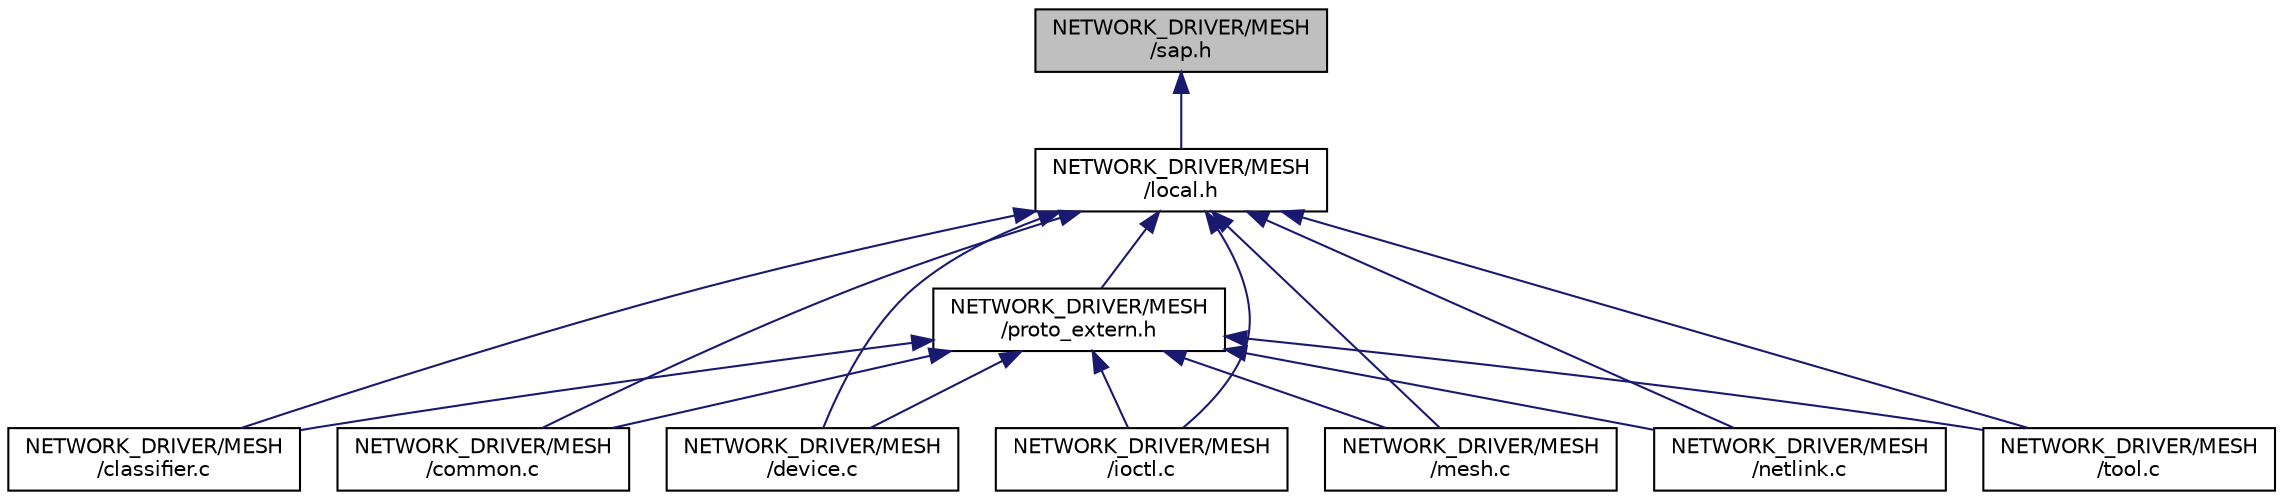 digraph "NETWORK_DRIVER/MESH/sap.h"
{
 // LATEX_PDF_SIZE
  edge [fontname="Helvetica",fontsize="10",labelfontname="Helvetica",labelfontsize="10"];
  node [fontname="Helvetica",fontsize="10",shape=record];
  Node1 [label="NETWORK_DRIVER/MESH\l/sap.h",height=0.2,width=0.4,color="black", fillcolor="grey75", style="filled", fontcolor="black",tooltip=" "];
  Node1 -> Node2 [dir="back",color="midnightblue",fontsize="10",style="solid",fontname="Helvetica"];
  Node2 [label="NETWORK_DRIVER/MESH\l/local.h",height=0.2,width=0.4,color="black", fillcolor="white", style="filled",URL="$MESH_2local_8h.html",tooltip=" "];
  Node2 -> Node3 [dir="back",color="midnightblue",fontsize="10",style="solid",fontname="Helvetica"];
  Node3 [label="NETWORK_DRIVER/MESH\l/classifier.c",height=0.2,width=0.4,color="black", fillcolor="white", style="filled",URL="$MESH_2classifier_8c.html",tooltip="Classify IP packets."];
  Node2 -> Node4 [dir="back",color="midnightblue",fontsize="10",style="solid",fontname="Helvetica"];
  Node4 [label="NETWORK_DRIVER/MESH\l/common.c",height=0.2,width=0.4,color="black", fillcolor="white", style="filled",URL="$NETWORK__DRIVER_2MESH_2common_8c.html",tooltip="implementation of emultor tx and rx"];
  Node2 -> Node5 [dir="back",color="midnightblue",fontsize="10",style="solid",fontname="Helvetica"];
  Node5 [label="NETWORK_DRIVER/MESH\l/device.c",height=0.2,width=0.4,color="black", fillcolor="white", style="filled",URL="$MESH_2device_8c.html",tooltip="Networking Device Driver for OpenAirInterface MESH."];
  Node2 -> Node6 [dir="back",color="midnightblue",fontsize="10",style="solid",fontname="Helvetica"];
  Node6 [label="NETWORK_DRIVER/MESH\l/ioctl.c",height=0.2,width=0.4,color="black", fillcolor="white", style="filled",URL="$MESH_2ioctl_8c.html",tooltip=" "];
  Node2 -> Node7 [dir="back",color="midnightblue",fontsize="10",style="solid",fontname="Helvetica"];
  Node7 [label="NETWORK_DRIVER/MESH\l/mesh.c",height=0.2,width=0.4,color="black", fillcolor="white", style="filled",URL="$mesh_8c.html",tooltip=" "];
  Node2 -> Node8 [dir="back",color="midnightblue",fontsize="10",style="solid",fontname="Helvetica"];
  Node8 [label="NETWORK_DRIVER/MESH\l/netlink.c",height=0.2,width=0.4,color="black", fillcolor="white", style="filled",URL="$MESH_2netlink_8c.html",tooltip="establish a netlink"];
  Node2 -> Node9 [dir="back",color="midnightblue",fontsize="10",style="solid",fontname="Helvetica"];
  Node9 [label="NETWORK_DRIVER/MESH\l/proto_extern.h",height=0.2,width=0.4,color="black", fillcolor="white", style="filled",URL="$MESH_2proto__extern_8h.html",tooltip=" "];
  Node9 -> Node3 [dir="back",color="midnightblue",fontsize="10",style="solid",fontname="Helvetica"];
  Node9 -> Node4 [dir="back",color="midnightblue",fontsize="10",style="solid",fontname="Helvetica"];
  Node9 -> Node5 [dir="back",color="midnightblue",fontsize="10",style="solid",fontname="Helvetica"];
  Node9 -> Node6 [dir="back",color="midnightblue",fontsize="10",style="solid",fontname="Helvetica"];
  Node9 -> Node7 [dir="back",color="midnightblue",fontsize="10",style="solid",fontname="Helvetica"];
  Node9 -> Node8 [dir="back",color="midnightblue",fontsize="10",style="solid",fontname="Helvetica"];
  Node9 -> Node10 [dir="back",color="midnightblue",fontsize="10",style="solid",fontname="Helvetica"];
  Node10 [label="NETWORK_DRIVER/MESH\l/tool.c",height=0.2,width=0.4,color="black", fillcolor="white", style="filled",URL="$MESH_2tool_8c.html",tooltip=" "];
  Node2 -> Node10 [dir="back",color="midnightblue",fontsize="10",style="solid",fontname="Helvetica"];
}
